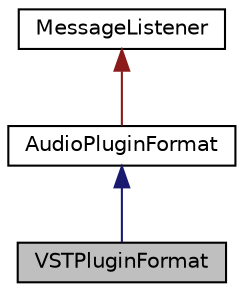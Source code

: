 digraph "VSTPluginFormat"
{
  bgcolor="transparent";
  edge [fontname="Helvetica",fontsize="10",labelfontname="Helvetica",labelfontsize="10"];
  node [fontname="Helvetica",fontsize="10",shape=record];
  Node0 [label="VSTPluginFormat",height=0.2,width=0.4,color="black", fillcolor="grey75", style="filled", fontcolor="black"];
  Node1 -> Node0 [dir="back",color="midnightblue",fontsize="10",style="solid",fontname="Helvetica"];
  Node1 [label="AudioPluginFormat",height=0.2,width=0.4,color="black",URL="$classAudioPluginFormat.html",tooltip="The base class for a type of plugin format, such as VST, AudioUnit, LADSPA, etc. "];
  Node2 -> Node1 [dir="back",color="firebrick4",fontsize="10",style="solid",fontname="Helvetica"];
  Node2 [label="MessageListener",height=0.2,width=0.4,color="black",URL="$classMessageListener.html",tooltip="MessageListener subclasses can post and receive Message objects. "];
}
